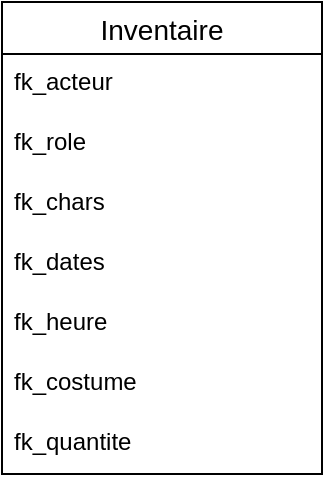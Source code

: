 <mxfile version="13.8.9-1" type="github"><diagram id="kXzxPUL3gQxP19GAu26x" name="Page-1"><mxGraphModel dx="1483" dy="781" grid="1" gridSize="10" guides="1" tooltips="1" connect="1" arrows="1" fold="1" page="1" pageScale="1" pageWidth="827" pageHeight="1169" math="0" shadow="0"><root><mxCell id="0"/><mxCell id="1" parent="0"/><mxCell id="ztx62SMO7Gy8nlmkexkt-14" value="Inventaire" style="swimlane;fontStyle=0;childLayout=stackLayout;horizontal=1;startSize=26;horizontalStack=0;resizeParent=1;resizeParentMax=0;resizeLast=0;collapsible=1;marginBottom=0;align=center;fontSize=14;" vertex="1" parent="1"><mxGeometry x="220" y="320" width="160" height="236" as="geometry"/></mxCell><mxCell id="ztx62SMO7Gy8nlmkexkt-15" value="fk_acteur" style="text;strokeColor=none;fillColor=none;spacingLeft=4;spacingRight=4;overflow=hidden;rotatable=0;points=[[0,0.5],[1,0.5]];portConstraint=eastwest;fontSize=12;" vertex="1" parent="ztx62SMO7Gy8nlmkexkt-14"><mxGeometry y="26" width="160" height="30" as="geometry"/></mxCell><mxCell id="ztx62SMO7Gy8nlmkexkt-16" value="fk_role" style="text;strokeColor=none;fillColor=none;spacingLeft=4;spacingRight=4;overflow=hidden;rotatable=0;points=[[0,0.5],[1,0.5]];portConstraint=eastwest;fontSize=12;" vertex="1" parent="ztx62SMO7Gy8nlmkexkt-14"><mxGeometry y="56" width="160" height="30" as="geometry"/></mxCell><mxCell id="ztx62SMO7Gy8nlmkexkt-17" value="fk_chars" style="text;strokeColor=none;fillColor=none;spacingLeft=4;spacingRight=4;overflow=hidden;rotatable=0;points=[[0,0.5],[1,0.5]];portConstraint=eastwest;fontSize=12;" vertex="1" parent="ztx62SMO7Gy8nlmkexkt-14"><mxGeometry y="86" width="160" height="30" as="geometry"/></mxCell><mxCell id="ztx62SMO7Gy8nlmkexkt-18" value="fk_dates" style="text;strokeColor=none;fillColor=none;spacingLeft=4;spacingRight=4;overflow=hidden;rotatable=0;points=[[0,0.5],[1,0.5]];portConstraint=eastwest;fontSize=12;" vertex="1" parent="ztx62SMO7Gy8nlmkexkt-14"><mxGeometry y="116" width="160" height="30" as="geometry"/></mxCell><mxCell id="ztx62SMO7Gy8nlmkexkt-19" value="fk_heure" style="text;strokeColor=none;fillColor=none;spacingLeft=4;spacingRight=4;overflow=hidden;rotatable=0;points=[[0,0.5],[1,0.5]];portConstraint=eastwest;fontSize=12;" vertex="1" parent="ztx62SMO7Gy8nlmkexkt-14"><mxGeometry y="146" width="160" height="30" as="geometry"/></mxCell><mxCell id="ztx62SMO7Gy8nlmkexkt-20" value="fk_costume" style="text;strokeColor=none;fillColor=none;spacingLeft=4;spacingRight=4;overflow=hidden;rotatable=0;points=[[0,0.5],[1,0.5]];portConstraint=eastwest;fontSize=12;" vertex="1" parent="ztx62SMO7Gy8nlmkexkt-14"><mxGeometry y="176" width="160" height="30" as="geometry"/></mxCell><mxCell id="ztx62SMO7Gy8nlmkexkt-21" value="fk_quantite" style="text;strokeColor=none;fillColor=none;spacingLeft=4;spacingRight=4;overflow=hidden;rotatable=0;points=[[0,0.5],[1,0.5]];portConstraint=eastwest;fontSize=12;" vertex="1" parent="ztx62SMO7Gy8nlmkexkt-14"><mxGeometry y="206" width="160" height="30" as="geometry"/></mxCell></root></mxGraphModel></diagram></mxfile>
